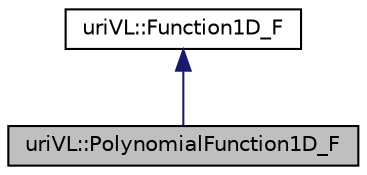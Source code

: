 digraph "uriVL::PolynomialFunction1D_F"
{
  edge [fontname="Helvetica",fontsize="10",labelfontname="Helvetica",labelfontsize="10"];
  node [fontname="Helvetica",fontsize="10",shape=record];
  Node1 [label="uriVL::PolynomialFunction1D_F",height=0.2,width=0.4,color="black", fillcolor="grey75", style="filled", fontcolor="black"];
  Node2 -> Node1 [dir="back",color="midnightblue",fontsize="10",style="solid",fontname="Helvetica"];
  Node2 [label="uriVL::Function1D_F",height=0.2,width=0.4,color="black", fillcolor="white", style="filled",URL="$classuriVL_1_1Function1D__F.html",tooltip="Pure virtual parent class for all 1-dimensional functions. "];
}
